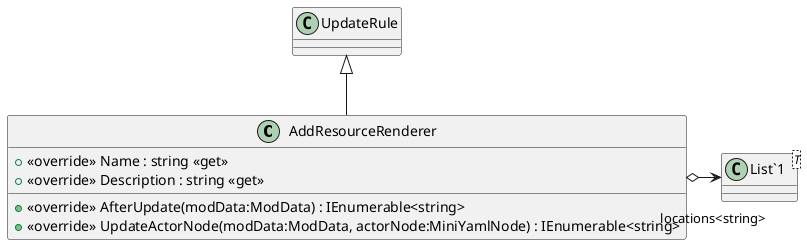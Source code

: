@startuml
class AddResourceRenderer {
    + <<override>> Name : string <<get>>
    + <<override>> Description : string <<get>>
    + <<override>> AfterUpdate(modData:ModData) : IEnumerable<string>
    + <<override>> UpdateActorNode(modData:ModData, actorNode:MiniYamlNode) : IEnumerable<string>
}
class "List`1"<T> {
}
UpdateRule <|-- AddResourceRenderer
AddResourceRenderer o-> "locations<string>" "List`1"
@enduml
